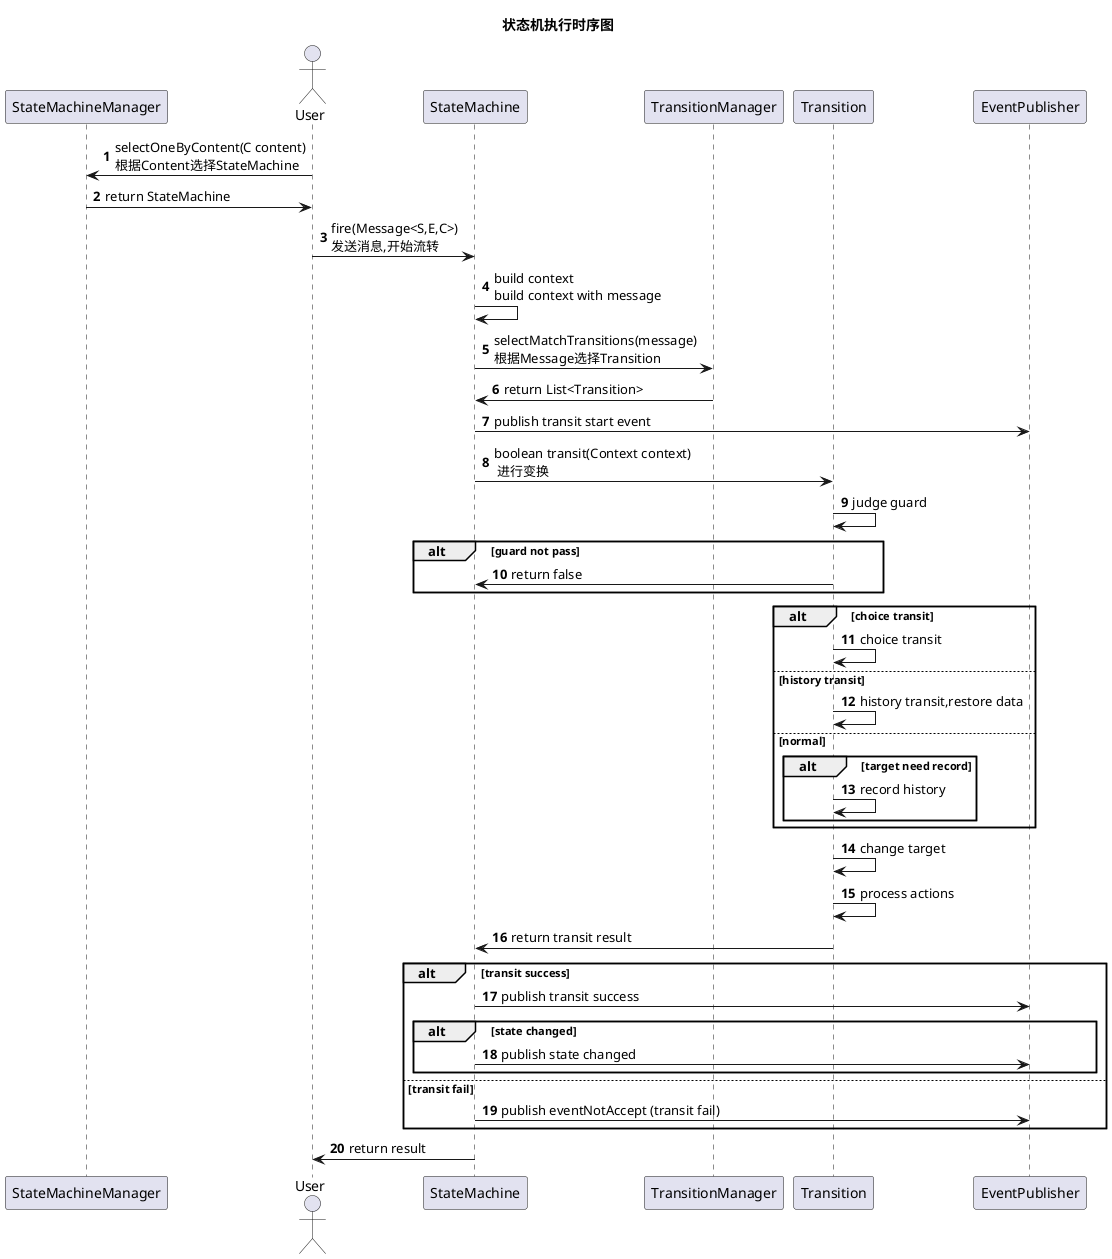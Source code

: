 @startuml
title 状态机执行时序图
skinparam responseMessageBelowArrow true
participant StateMachineManager as smm
actor User as u
participant StateMachine as sm
participant TransitionManager as tm
participant Transition as t
participant EventPublisher as ep
autonumber
u -> smm : selectOneByContent(C content)\n根据Content选择StateMachine
smm-> u : return StateMachine
u -> sm : fire(Message<S,E,C>)\n发送消息,开始流转
sm -> sm : build context\nbuild context with message
sm -> tm : selectMatchTransitions(message)\n根据Message选择Transition
tm -> sm : return List<Transition>
sm -> ep : publish transit start event
sm -> t : boolean transit(Context context)\n 进行变换
t->t : judge guard
alt guard not pass
t-> sm:return false
end
alt choice transit
t->t : choice transit
else history transit
t->t : history transit,restore data
else normal
alt target need record
t->t : record history
end
end
t -> t : change target
t -> t : process actions
t -> sm : return transit result
alt transit success
sm -> ep : publish transit success
alt state changed
sm -> ep : publish state changed
end
else transit fail
sm -> ep : publish eventNotAccept (transit fail)
end
sm -> u : return result

@enduml